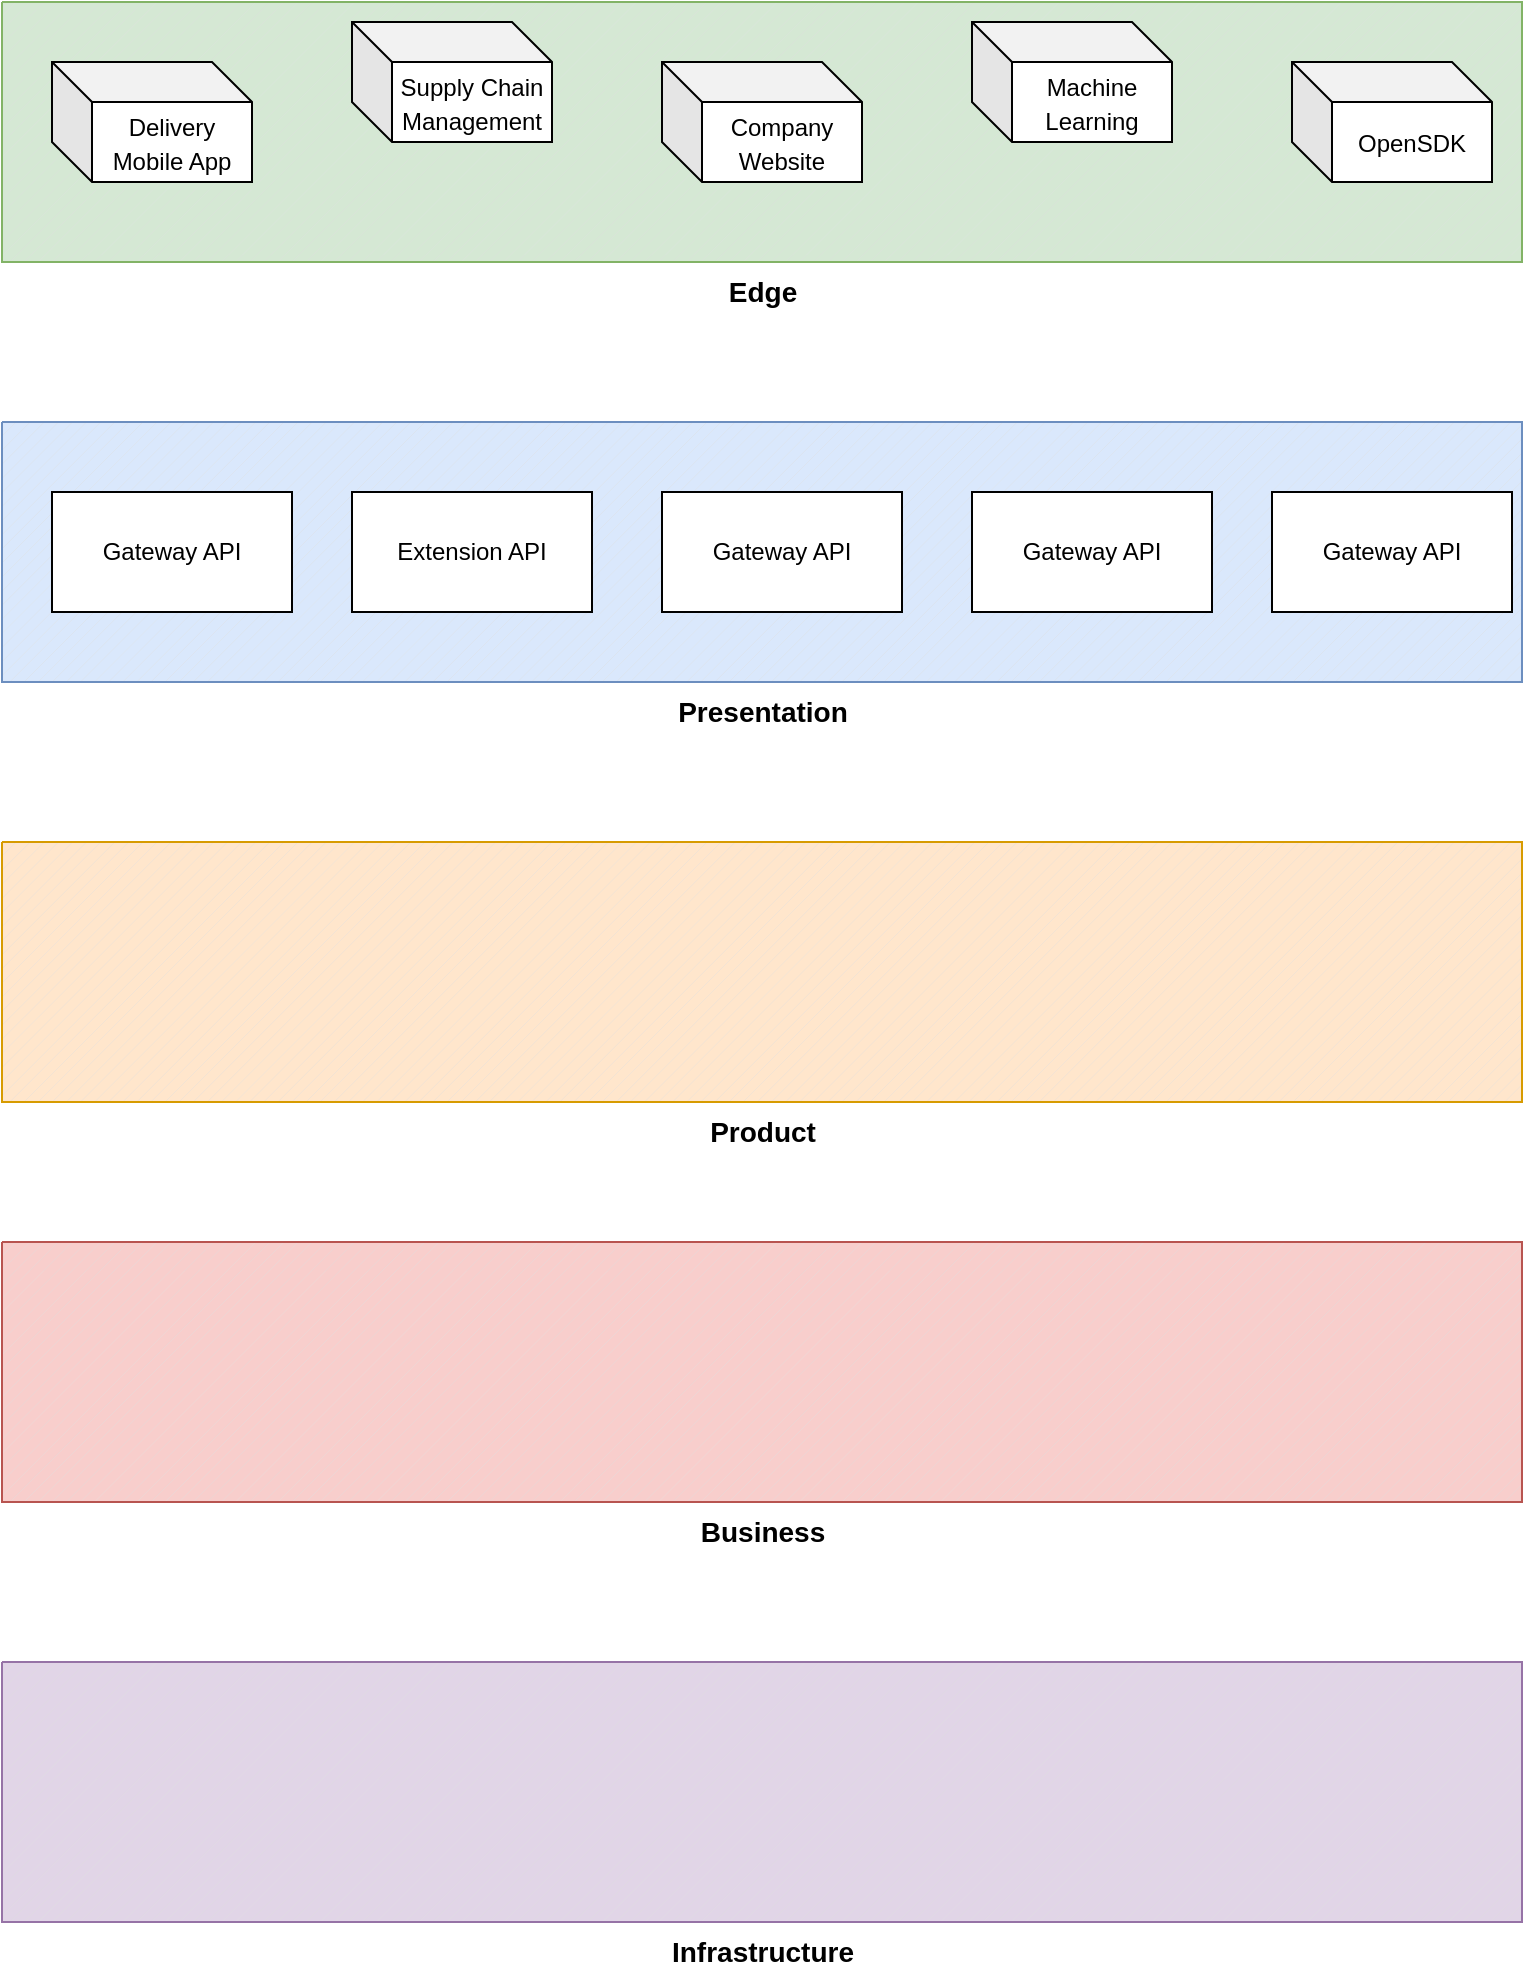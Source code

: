 <mxfile version="16.5.1" type="device"><diagram id="eQW3bJabmyIxdO0OGRjE" name="Page-1"><mxGraphModel dx="1102" dy="857" grid="1" gridSize="10" guides="1" tooltips="1" connect="1" arrows="1" fold="1" page="1" pageScale="1" pageWidth="850" pageHeight="1100" math="0" shadow="0"><root><mxCell id="0"/><mxCell id="1" parent="0"/><mxCell id="4kCK6tLfSeyKPLeNfj0R-7" value="&lt;b&gt;&lt;font style=&quot;font-size: 14px&quot;&gt;Infrastructure&lt;/font&gt;&lt;/b&gt;" style="verticalLabelPosition=bottom;verticalAlign=top;html=1;shape=mxgraph.basic.patternFillRect;fillStyle=diag;step=5;fillStrokeWidth=0.2;fillStrokeColor=#dddddd;fillColor=#e1d5e7;strokeColor=#9673a6;" vertex="1" parent="1"><mxGeometry x="45" y="940" width="760" height="130" as="geometry"/></mxCell><mxCell id="4kCK6tLfSeyKPLeNfj0R-8" value="&lt;b&gt;&lt;font style=&quot;font-size: 14px&quot;&gt;Business&lt;/font&gt;&lt;/b&gt;" style="verticalLabelPosition=bottom;verticalAlign=top;html=1;shape=mxgraph.basic.patternFillRect;fillStyle=diag;step=5;fillStrokeWidth=0.2;fillStrokeColor=#dddddd;fillColor=#f8cecc;strokeColor=#b85450;" vertex="1" parent="1"><mxGeometry x="45" y="730" width="760" height="130" as="geometry"/></mxCell><mxCell id="4kCK6tLfSeyKPLeNfj0R-9" value="&lt;b&gt;&lt;font style=&quot;font-size: 14px&quot;&gt;Product&lt;/font&gt;&lt;/b&gt;" style="verticalLabelPosition=bottom;verticalAlign=top;html=1;shape=mxgraph.basic.patternFillRect;fillStyle=diag;step=5;fillStrokeWidth=0.2;fillStrokeColor=#dddddd;fillColor=#ffe6cc;strokeColor=#d79b00;" vertex="1" parent="1"><mxGeometry x="45" y="530" width="760" height="130" as="geometry"/></mxCell><mxCell id="4kCK6tLfSeyKPLeNfj0R-10" value="&lt;b&gt;&lt;font style=&quot;font-size: 14px&quot;&gt;Presentation&lt;/font&gt;&lt;/b&gt;" style="verticalLabelPosition=bottom;verticalAlign=top;html=1;shape=mxgraph.basic.patternFillRect;fillStyle=diag;step=5;fillStrokeWidth=0.2;fillStrokeColor=#dddddd;fillColor=#dae8fc;strokeColor=#6c8ebf;" vertex="1" parent="1"><mxGeometry x="45" y="320" width="760" height="130" as="geometry"/></mxCell><mxCell id="4kCK6tLfSeyKPLeNfj0R-11" value="&lt;b&gt;&lt;font style=&quot;font-size: 14px&quot;&gt;Edge&lt;/font&gt;&lt;/b&gt;" style="verticalLabelPosition=bottom;verticalAlign=top;html=1;shape=mxgraph.basic.patternFillRect;fillStyle=diag;step=5;fillStrokeWidth=0.2;fillStrokeColor=#dddddd;fillColor=#d5e8d4;strokeColor=#82b366;" vertex="1" parent="1"><mxGeometry x="45" y="110" width="760" height="130" as="geometry"/></mxCell><mxCell id="4kCK6tLfSeyKPLeNfj0R-13" value="&lt;font style=&quot;font-size: 12px&quot;&gt;Delivery Mobile App&lt;/font&gt;" style="shape=cube;whiteSpace=wrap;html=1;boundedLbl=1;backgroundOutline=1;darkOpacity=0.05;darkOpacity2=0.1;fontSize=14;" vertex="1" parent="1"><mxGeometry x="70" y="140" width="100" height="60" as="geometry"/></mxCell><mxCell id="4kCK6tLfSeyKPLeNfj0R-14" value="&lt;font style=&quot;font-size: 12px&quot;&gt;Supply Chain Management&lt;/font&gt;" style="shape=cube;whiteSpace=wrap;html=1;boundedLbl=1;backgroundOutline=1;darkOpacity=0.05;darkOpacity2=0.1;fontSize=14;" vertex="1" parent="1"><mxGeometry x="220" y="120" width="100" height="60" as="geometry"/></mxCell><mxCell id="4kCK6tLfSeyKPLeNfj0R-15" value="&lt;span style=&quot;font-size: 12px&quot;&gt;Company Website&lt;/span&gt;" style="shape=cube;whiteSpace=wrap;html=1;boundedLbl=1;backgroundOutline=1;darkOpacity=0.05;darkOpacity2=0.1;fontSize=14;" vertex="1" parent="1"><mxGeometry x="375" y="140" width="100" height="60" as="geometry"/></mxCell><mxCell id="4kCK6tLfSeyKPLeNfj0R-16" value="&lt;span style=&quot;font-size: 12px&quot;&gt;Machine Learning&lt;/span&gt;" style="shape=cube;whiteSpace=wrap;html=1;boundedLbl=1;backgroundOutline=1;darkOpacity=0.05;darkOpacity2=0.1;fontSize=14;" vertex="1" parent="1"><mxGeometry x="530" y="120" width="100" height="60" as="geometry"/></mxCell><mxCell id="4kCK6tLfSeyKPLeNfj0R-17" value="&lt;span style=&quot;font-size: 12px&quot;&gt;OpenSDK&lt;/span&gt;" style="shape=cube;whiteSpace=wrap;html=1;boundedLbl=1;backgroundOutline=1;darkOpacity=0.05;darkOpacity2=0.1;fontSize=14;" vertex="1" parent="1"><mxGeometry x="690" y="140" width="100" height="60" as="geometry"/></mxCell><UserObject label="Gateway API" treeRoot="1" id="4kCK6tLfSeyKPLeNfj0R-18"><mxCell style="whiteSpace=wrap;html=1;align=center;treeFolding=1;treeMoving=1;newEdgeStyle={&quot;edgeStyle&quot;:&quot;elbowEdgeStyle&quot;,&quot;startArrow&quot;:&quot;none&quot;,&quot;endArrow&quot;:&quot;none&quot;};fontSize=12;" vertex="1" parent="1"><mxGeometry x="70" y="355" width="120" height="60" as="geometry"/></mxCell></UserObject><UserObject label="Extension API" treeRoot="1" id="4kCK6tLfSeyKPLeNfj0R-19"><mxCell style="whiteSpace=wrap;html=1;align=center;treeFolding=1;treeMoving=1;newEdgeStyle={&quot;edgeStyle&quot;:&quot;elbowEdgeStyle&quot;,&quot;startArrow&quot;:&quot;none&quot;,&quot;endArrow&quot;:&quot;none&quot;};fontSize=12;" vertex="1" parent="1"><mxGeometry x="220" y="355" width="120" height="60" as="geometry"/></mxCell></UserObject><UserObject label="Gateway API" treeRoot="1" id="4kCK6tLfSeyKPLeNfj0R-20"><mxCell style="whiteSpace=wrap;html=1;align=center;treeFolding=1;treeMoving=1;newEdgeStyle={&quot;edgeStyle&quot;:&quot;elbowEdgeStyle&quot;,&quot;startArrow&quot;:&quot;none&quot;,&quot;endArrow&quot;:&quot;none&quot;};fontSize=12;" vertex="1" parent="1"><mxGeometry x="375" y="355" width="120" height="60" as="geometry"/></mxCell></UserObject><UserObject label="Gateway API" treeRoot="1" id="4kCK6tLfSeyKPLeNfj0R-21"><mxCell style="whiteSpace=wrap;html=1;align=center;treeFolding=1;treeMoving=1;newEdgeStyle={&quot;edgeStyle&quot;:&quot;elbowEdgeStyle&quot;,&quot;startArrow&quot;:&quot;none&quot;,&quot;endArrow&quot;:&quot;none&quot;};fontSize=12;" vertex="1" parent="1"><mxGeometry x="530" y="355" width="120" height="60" as="geometry"/></mxCell></UserObject><UserObject label="Gateway API" treeRoot="1" id="4kCK6tLfSeyKPLeNfj0R-22"><mxCell style="whiteSpace=wrap;html=1;align=center;treeFolding=1;treeMoving=1;newEdgeStyle={&quot;edgeStyle&quot;:&quot;elbowEdgeStyle&quot;,&quot;startArrow&quot;:&quot;none&quot;,&quot;endArrow&quot;:&quot;none&quot;};fontSize=12;" vertex="1" parent="1"><mxGeometry x="680" y="355" width="120" height="60" as="geometry"/></mxCell></UserObject></root></mxGraphModel></diagram></mxfile>